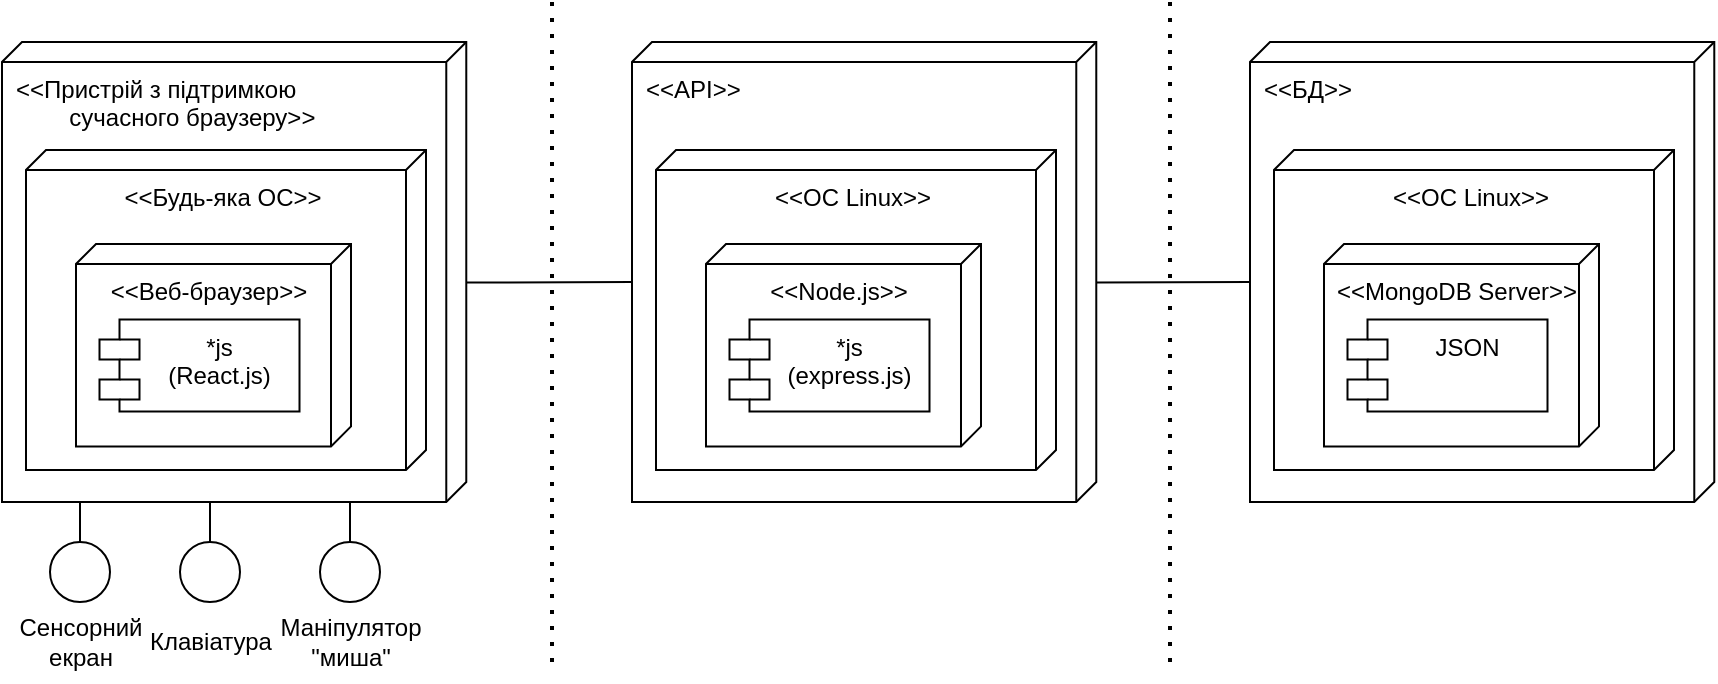 <mxfile version="20.3.3" type="google"><diagram id="4LWF5_mLGTKhiirlCIRM" name="Page-1"><mxGraphModel grid="1" page="1" gridSize="10" guides="1" tooltips="1" connect="1" arrows="1" fold="1" pageScale="1" pageWidth="827" pageHeight="1169" math="0" shadow="0"><root><mxCell id="0"/><mxCell id="1" parent="0"/><mxCell id="EVovyE4QapYIspFTLUwl-29" value="&amp;lt;&amp;lt;API&amp;gt;&amp;gt;" style="verticalAlign=top;align=left;shape=cube;size=10;direction=south;fontStyle=0;html=1;boundedLbl=1;spacingLeft=5;" vertex="1" parent="1"><mxGeometry x="411" y="50" width="232.14" height="230" as="geometry"/></mxCell><mxCell id="EVovyE4QapYIspFTLUwl-30" value="&amp;lt;&amp;lt;ОС Linux&amp;gt;&amp;gt;" style="verticalAlign=top;align=center;shape=cube;size=10;direction=south;html=1;boundedLbl=1;spacingLeft=5;" vertex="1" parent="EVovyE4QapYIspFTLUwl-29"><mxGeometry width="200" height="160" relative="1" as="geometry"><mxPoint x="12" y="54" as="offset"/></mxGeometry></mxCell><mxCell id="EVovyE4QapYIspFTLUwl-31" value="&amp;lt;&amp;lt;Node.js&amp;gt;&amp;gt;" style="verticalAlign=top;align=center;shape=cube;size=10;direction=south;html=1;boundedLbl=1;spacingLeft=5;" vertex="1" parent="EVovyE4QapYIspFTLUwl-29"><mxGeometry x="37" y="101" width="137.5" height="101.2" as="geometry"/></mxCell><mxCell id="EVovyE4QapYIspFTLUwl-32" value="*js&#10;(express.js)" style="shape=module;align=left;spacingLeft=20;align=center;verticalAlign=top;" vertex="1" parent="EVovyE4QapYIspFTLUwl-29"><mxGeometry x="48.75" y="138.8" width="100" height="46" as="geometry"/></mxCell><mxCell id="EVovyE4QapYIspFTLUwl-33" value="" style="endArrow=none;dashed=1;html=1;dashPattern=1 3;strokeWidth=2;rounded=0;" edge="1" parent="1"><mxGeometry width="50" height="50" relative="1" as="geometry"><mxPoint x="371" y="360" as="sourcePoint"/><mxPoint x="371" y="30" as="targetPoint"/></mxGeometry></mxCell><mxCell id="EVovyE4QapYIspFTLUwl-35" value="" style="endArrow=none;html=1;rounded=0;entryX=0.523;entryY=0.002;entryDx=0;entryDy=0;entryPerimeter=0;exitX=0;exitY=0;exitDx=120;exitDy=232.14;exitPerimeter=0;" edge="1" parent="1" source="EVovyE4QapYIspFTLUwl-29" target="EVovyE4QapYIspFTLUwl-1"><mxGeometry width="50" height="50" relative="1" as="geometry"><mxPoint x="260" y="250" as="sourcePoint"/><mxPoint x="310" y="200" as="targetPoint"/></mxGeometry></mxCell><mxCell id="EVovyE4QapYIspFTLUwl-36" value="" style="group" connectable="0" vertex="1" parent="1"><mxGeometry x="95" y="50" width="233.14" height="320" as="geometry"/></mxCell><mxCell id="EVovyE4QapYIspFTLUwl-1" value="&amp;lt;&amp;lt;Пристрій з підтримкою&lt;br&gt;&lt;span style=&quot;white-space: pre;&quot;&gt;&#9;&lt;/span&gt;сучасного браузеру&amp;gt;&amp;gt;" style="verticalAlign=top;align=left;shape=cube;size=10;direction=south;fontStyle=0;html=1;boundedLbl=1;spacingLeft=5;" vertex="1" parent="EVovyE4QapYIspFTLUwl-36"><mxGeometry x="1" width="232.14" height="230" as="geometry"/></mxCell><mxCell id="EVovyE4QapYIspFTLUwl-2" value="&amp;lt;&amp;lt;Будь-яка ОС&amp;gt;&amp;gt;" style="verticalAlign=top;align=center;shape=cube;size=10;direction=south;html=1;boundedLbl=1;spacingLeft=5;" vertex="1" parent="EVovyE4QapYIspFTLUwl-1"><mxGeometry width="200" height="160" relative="1" as="geometry"><mxPoint x="12" y="54" as="offset"/></mxGeometry></mxCell><mxCell id="EVovyE4QapYIspFTLUwl-3" value="&amp;lt;&amp;lt;Веб-браузер&amp;gt;&amp;gt;" style="verticalAlign=top;align=center;shape=cube;size=10;direction=south;html=1;boundedLbl=1;spacingLeft=5;" vertex="1" parent="EVovyE4QapYIspFTLUwl-1"><mxGeometry x="37" y="101" width="137.5" height="101.2" as="geometry"/></mxCell><mxCell id="EVovyE4QapYIspFTLUwl-4" value="*js&#10;(React.js)" style="shape=module;align=left;spacingLeft=20;align=center;verticalAlign=top;" vertex="1" parent="EVovyE4QapYIspFTLUwl-1"><mxGeometry x="48.75" y="138.8" width="100" height="46" as="geometry"/></mxCell><mxCell id="EVovyE4QapYIspFTLUwl-12" value="" style="group" connectable="0" vertex="1" parent="EVovyE4QapYIspFTLUwl-36"><mxGeometry y="230" width="80" height="90" as="geometry"/></mxCell><mxCell id="EVovyE4QapYIspFTLUwl-10" value="" style="group" connectable="0" vertex="1" parent="EVovyE4QapYIspFTLUwl-12"><mxGeometry x="25" width="30" height="50" as="geometry"/></mxCell><mxCell id="EVovyE4QapYIspFTLUwl-5" value="" style="ellipse;fillColor=#ffffff;strokeColor=#000000;" vertex="1" parent="EVovyE4QapYIspFTLUwl-10"><mxGeometry y="20" width="30" height="30" as="geometry"/></mxCell><mxCell id="EVovyE4QapYIspFTLUwl-9" value="" style="endArrow=none;html=1;rounded=0;entryX=0.5;entryY=0;entryDx=0;entryDy=0;" edge="1" parent="EVovyE4QapYIspFTLUwl-10" target="EVovyE4QapYIspFTLUwl-5"><mxGeometry width="50" height="50" relative="1" as="geometry"><mxPoint x="15" as="sourcePoint"/><mxPoint x="180" y="-90" as="targetPoint"/></mxGeometry></mxCell><mxCell id="EVovyE4QapYIspFTLUwl-11" value="Сенсорний&lt;br&gt;екран" style="text;html=1;align=center;verticalAlign=middle;resizable=0;points=[];autosize=1;strokeColor=none;fillColor=none;" vertex="1" parent="EVovyE4QapYIspFTLUwl-12"><mxGeometry y="50" width="80" height="40" as="geometry"/></mxCell><mxCell id="EVovyE4QapYIspFTLUwl-19" value="" style="group" connectable="0" vertex="1" parent="EVovyE4QapYIspFTLUwl-36"><mxGeometry x="65" y="230" width="80" height="90" as="geometry"/></mxCell><mxCell id="EVovyE4QapYIspFTLUwl-20" value="" style="group" connectable="0" vertex="1" parent="EVovyE4QapYIspFTLUwl-19"><mxGeometry x="25" width="30" height="50" as="geometry"/></mxCell><mxCell id="EVovyE4QapYIspFTLUwl-21" value="" style="ellipse;fillColor=#ffffff;strokeColor=#000000;" vertex="1" parent="EVovyE4QapYIspFTLUwl-20"><mxGeometry y="20" width="30" height="30" as="geometry"/></mxCell><mxCell id="EVovyE4QapYIspFTLUwl-22" value="" style="endArrow=none;html=1;rounded=0;entryX=0.5;entryY=0;entryDx=0;entryDy=0;" edge="1" parent="EVovyE4QapYIspFTLUwl-20" target="EVovyE4QapYIspFTLUwl-21"><mxGeometry width="50" height="50" relative="1" as="geometry"><mxPoint x="15" as="sourcePoint"/><mxPoint x="180" y="-90" as="targetPoint"/></mxGeometry></mxCell><mxCell id="EVovyE4QapYIspFTLUwl-23" value="Клавіатура" style="text;html=1;align=center;verticalAlign=middle;resizable=0;points=[];autosize=1;strokeColor=none;fillColor=none;" vertex="1" parent="EVovyE4QapYIspFTLUwl-19"><mxGeometry y="55" width="80" height="30" as="geometry"/></mxCell><mxCell id="EVovyE4QapYIspFTLUwl-24" value="" style="group" connectable="0" vertex="1" parent="EVovyE4QapYIspFTLUwl-36"><mxGeometry x="135" y="230" width="85" height="90" as="geometry"/></mxCell><mxCell id="EVovyE4QapYIspFTLUwl-25" value="" style="group" connectable="0" vertex="1" parent="EVovyE4QapYIspFTLUwl-24"><mxGeometry x="25" width="30" height="50" as="geometry"/></mxCell><mxCell id="EVovyE4QapYIspFTLUwl-26" value="" style="ellipse;fillColor=#ffffff;strokeColor=#000000;" vertex="1" parent="EVovyE4QapYIspFTLUwl-25"><mxGeometry y="20" width="30" height="30" as="geometry"/></mxCell><mxCell id="EVovyE4QapYIspFTLUwl-27" value="" style="endArrow=none;html=1;rounded=0;entryX=0.5;entryY=0;entryDx=0;entryDy=0;" edge="1" parent="EVovyE4QapYIspFTLUwl-25" target="EVovyE4QapYIspFTLUwl-26"><mxGeometry width="50" height="50" relative="1" as="geometry"><mxPoint x="15" as="sourcePoint"/><mxPoint x="180" y="-90" as="targetPoint"/></mxGeometry></mxCell><mxCell id="EVovyE4QapYIspFTLUwl-28" value="Маніпулятор&lt;br&gt;&quot;миша&quot;" style="text;html=1;align=center;verticalAlign=middle;resizable=0;points=[];autosize=1;strokeColor=none;fillColor=none;" vertex="1" parent="EVovyE4QapYIspFTLUwl-24"><mxGeometry x="-5" y="50" width="90" height="40" as="geometry"/></mxCell><mxCell id="EVovyE4QapYIspFTLUwl-37" value="&amp;lt;&amp;lt;БД&amp;gt;&amp;gt;" style="verticalAlign=top;align=left;shape=cube;size=10;direction=south;fontStyle=0;html=1;boundedLbl=1;spacingLeft=5;" vertex="1" parent="1"><mxGeometry x="720" y="50" width="232.14" height="230" as="geometry"/></mxCell><mxCell id="EVovyE4QapYIspFTLUwl-38" value="&amp;lt;&amp;lt;ОС Linux&amp;gt;&amp;gt;" style="verticalAlign=top;align=center;shape=cube;size=10;direction=south;html=1;boundedLbl=1;spacingLeft=5;" vertex="1" parent="EVovyE4QapYIspFTLUwl-37"><mxGeometry width="200" height="160" relative="1" as="geometry"><mxPoint x="12" y="54" as="offset"/></mxGeometry></mxCell><mxCell id="EVovyE4QapYIspFTLUwl-39" value="&amp;lt;&amp;lt;MongoDB Server&amp;gt;&amp;gt;" style="verticalAlign=top;align=center;shape=cube;size=10;direction=south;html=1;boundedLbl=1;spacingLeft=5;" vertex="1" parent="EVovyE4QapYIspFTLUwl-37"><mxGeometry x="37" y="101" width="137.5" height="101.2" as="geometry"/></mxCell><mxCell id="EVovyE4QapYIspFTLUwl-40" value="JSON" style="shape=module;align=left;spacingLeft=20;align=center;verticalAlign=top;" vertex="1" parent="EVovyE4QapYIspFTLUwl-37"><mxGeometry x="48.75" y="138.8" width="100" height="46" as="geometry"/></mxCell><mxCell id="EVovyE4QapYIspFTLUwl-41" value="" style="endArrow=none;dashed=1;html=1;dashPattern=1 3;strokeWidth=2;rounded=0;" edge="1" parent="1"><mxGeometry width="50" height="50" relative="1" as="geometry"><mxPoint x="680" y="360" as="sourcePoint"/><mxPoint x="680" y="30" as="targetPoint"/></mxGeometry></mxCell><mxCell id="EVovyE4QapYIspFTLUwl-42" value="" style="endArrow=none;html=1;rounded=0;entryX=0.523;entryY=0.002;entryDx=0;entryDy=0;entryPerimeter=0;" edge="1" parent="1"><mxGeometry width="50" height="50" relative="1" as="geometry"><mxPoint x="720" y="170" as="sourcePoint"/><mxPoint x="643.136" y="170.29" as="targetPoint"/></mxGeometry></mxCell></root></mxGraphModel></diagram></mxfile>